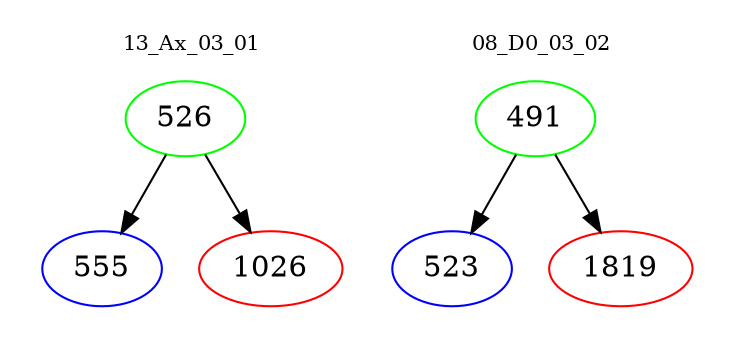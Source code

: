 digraph{
subgraph cluster_0 {
color = white
label = "13_Ax_03_01";
fontsize=10;
T0_526 [label="526", color="green"]
T0_526 -> T0_555 [color="black"]
T0_555 [label="555", color="blue"]
T0_526 -> T0_1026 [color="black"]
T0_1026 [label="1026", color="red"]
}
subgraph cluster_1 {
color = white
label = "08_D0_03_02";
fontsize=10;
T1_491 [label="491", color="green"]
T1_491 -> T1_523 [color="black"]
T1_523 [label="523", color="blue"]
T1_491 -> T1_1819 [color="black"]
T1_1819 [label="1819", color="red"]
}
}
